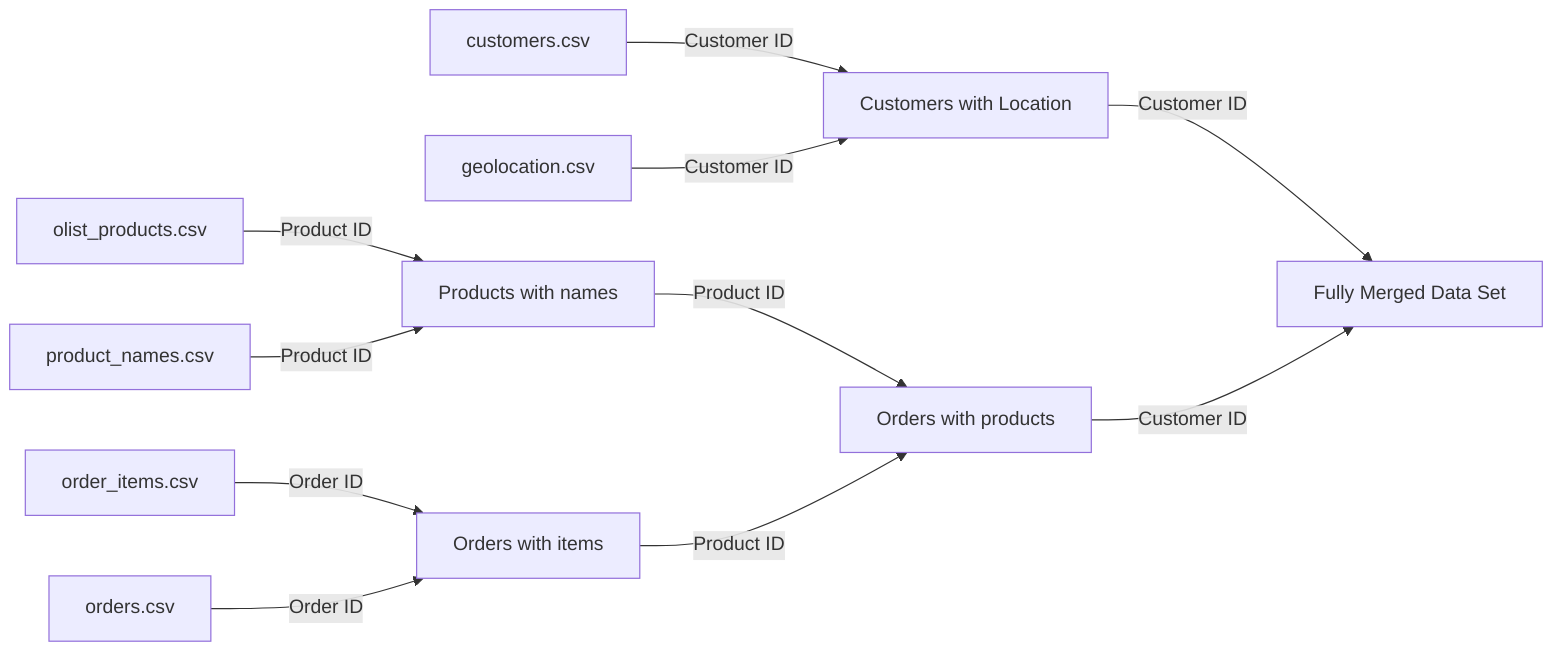 graph LR
    A[customers.csv] -->|Customer ID| J[Customers with Location]
    B[geolocation.csv] -->|Customer ID| J[Customers with Location]
    C[olist_products.csv] -->|Product ID| G[Products with names]
    D[order_items.csv]  -->|Order ID| I[Orders with items]
    E[orders.csv] -->|Order ID| I[Orders with items]
    F[product_names.csv] -->|Product ID| G[Products with names]
    G[Products with names] -->|Product ID| H[Orders with products]
    I[Orders with items] -->|Product ID| H[Orders with products]
    J --> |Customer ID| K[Fully Merged Data Set]
    H --> |Customer ID| K[Fully Merged Data Set]